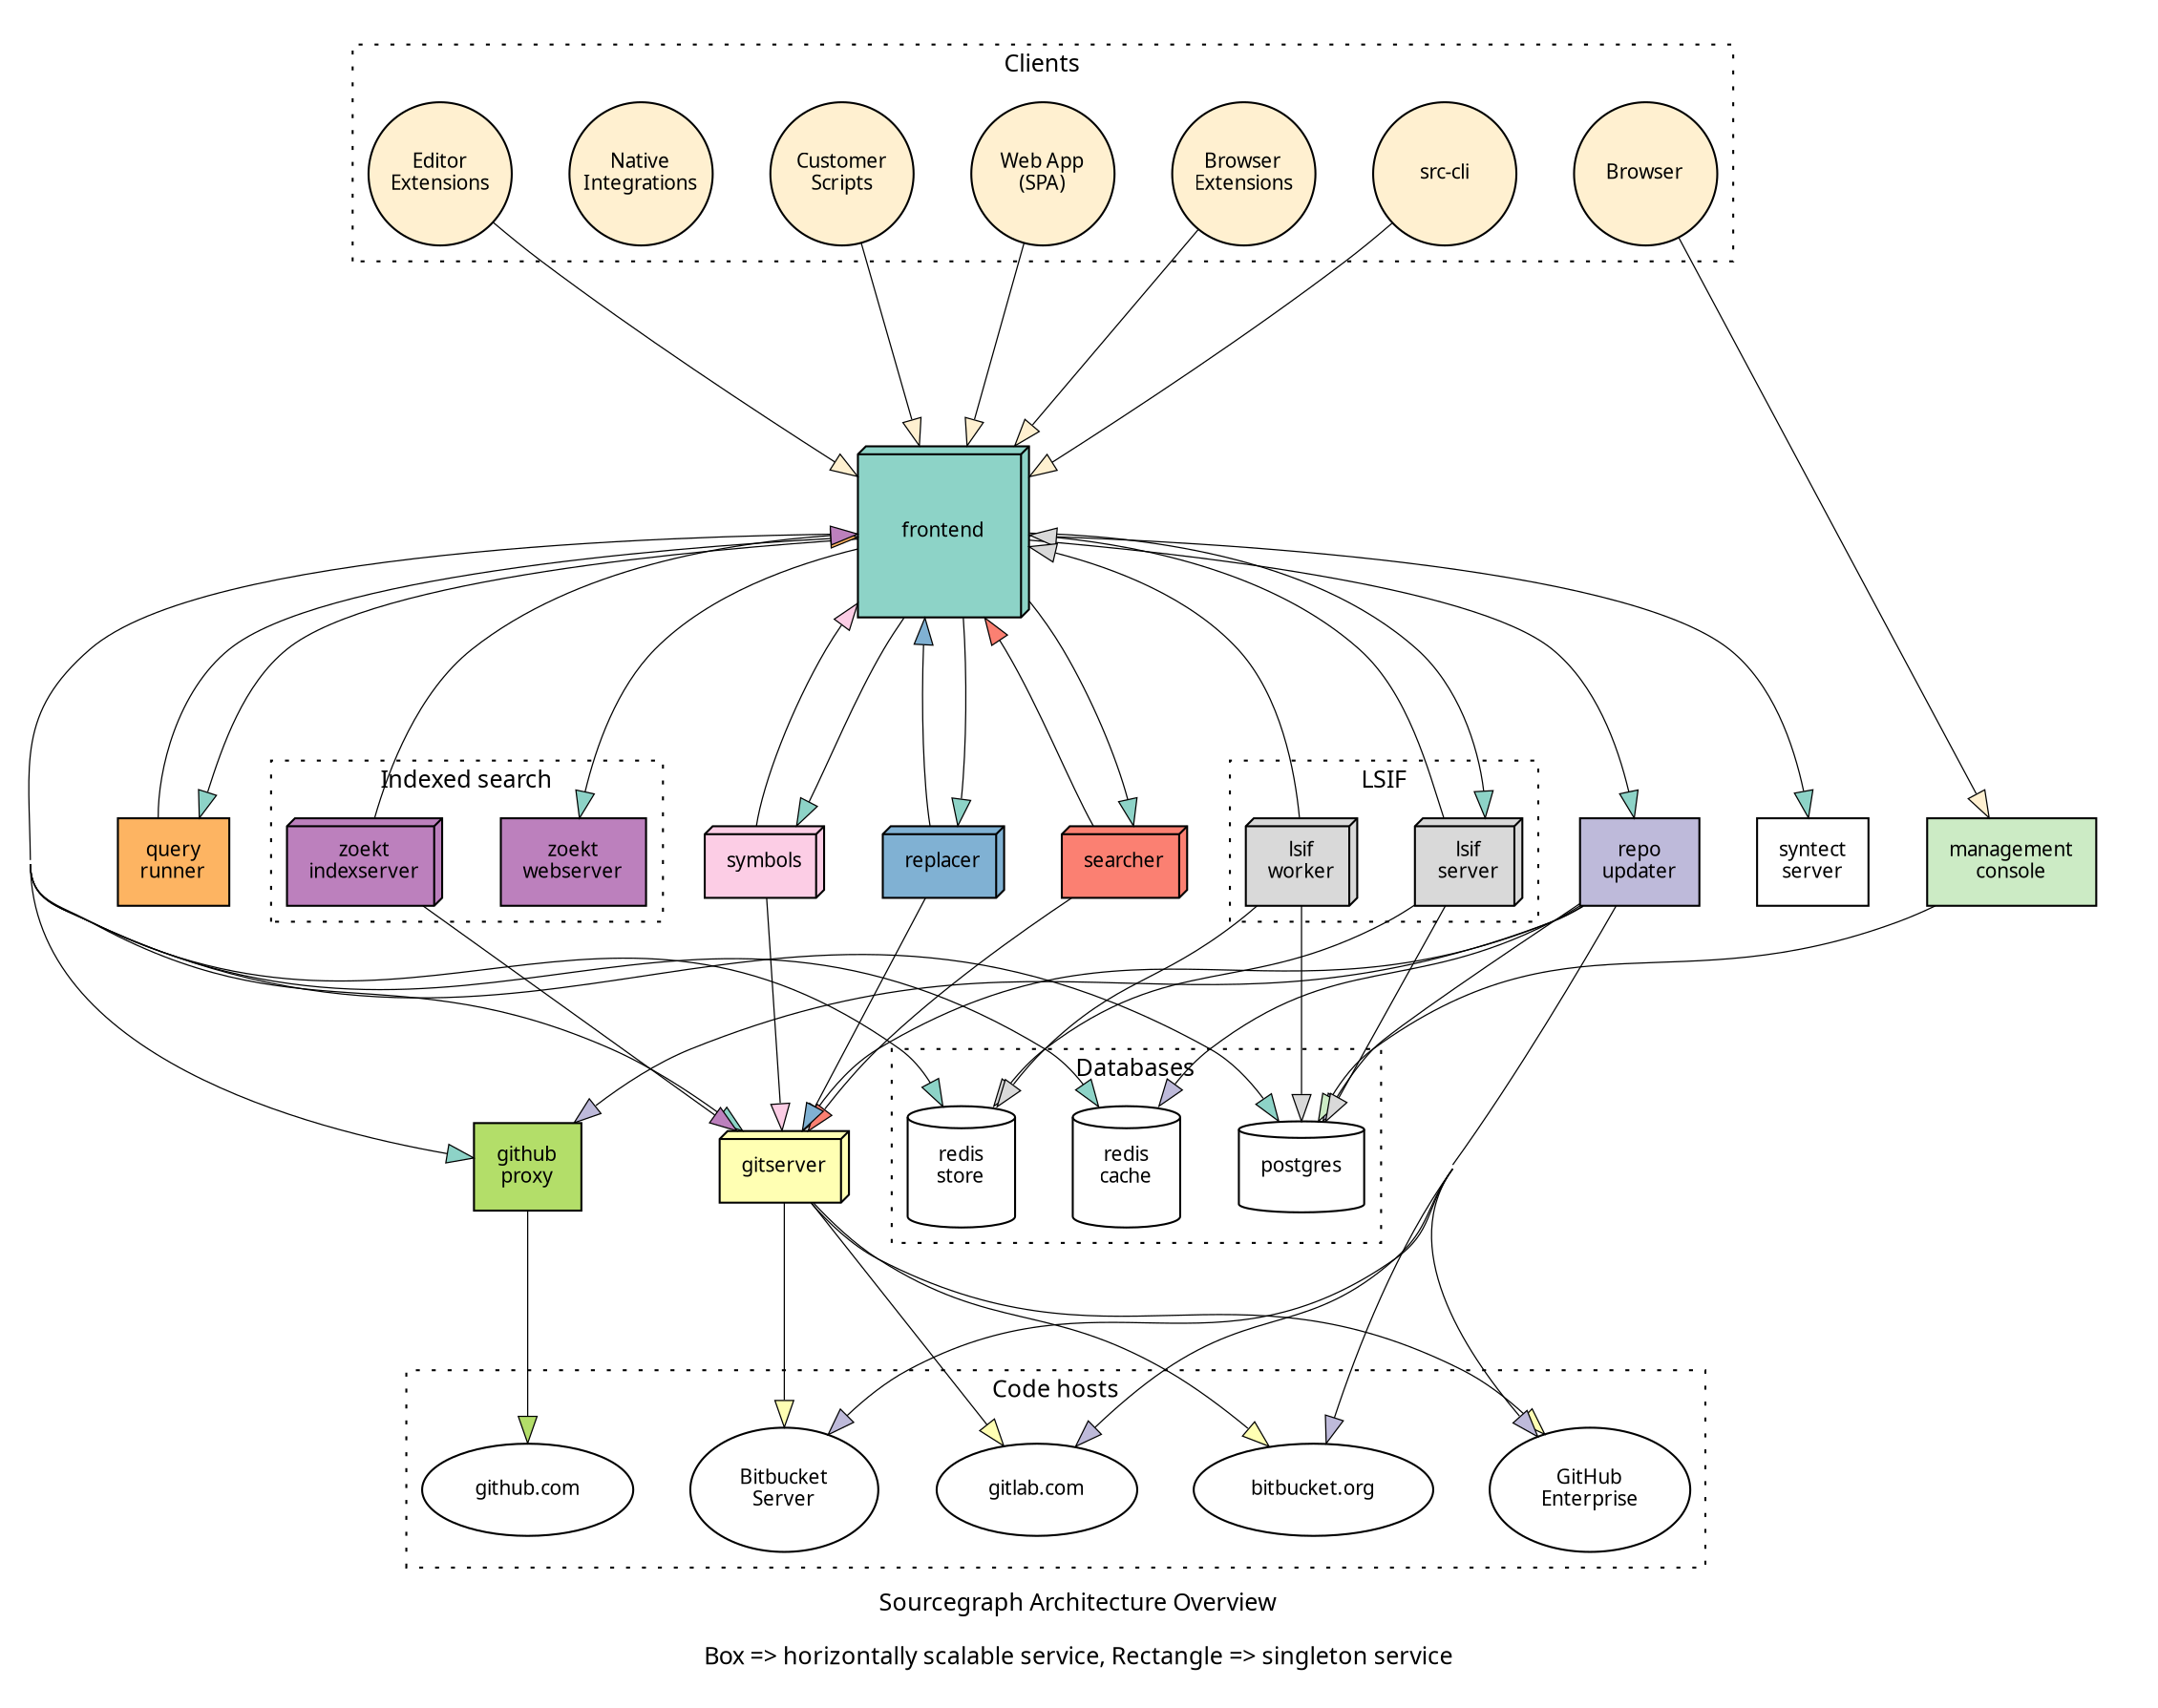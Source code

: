 //
// Generate SVG with: dot -Tsvg -o architecture.svg architecture.dot
//

digraph architecture {
    label="Sourcegraph Architecture Overview\n\nBox => horizontally scalable service, Rectangle => singleton service"
    rankdir=TD
    ratio=fill
    concentrate=true
    ranksep=1.4
    nodesep=0.4

    graph [
        fontname="Iosevka"
        fontsize=12
        pad=0.2
    ]

    node [
        colorscheme="set312"
        style="filled"
        fillcolor="white"
        shape="rectangle"
        fontname="Iosevka"
        fontsize=10
        margin=0.15
    ]

    edge [
        colorscheme="set312"
        penwidth=0.6
        arrowtail=invis
        arrowsize=1.35
    ]

    frontend [
        fixedsize=true
        width=1.2
        height=1.2
        shape="box3d"
        label="frontend"
        fillcolor="1"
        URL="https://github.com/sourcegraph/sourcegraph/tree/master/cmd/frontend"
    ]

    subgraph cluster_services {
        graph [style="invis"]
        rank=same
        gitserver [
            label="gitserver"
            fillcolor="2"
            shape="box3d"
            URL="https://github.com/sourcegraph/sourcegraph/tree/master/cmd/gitserver"
        ]
        repo_updater [
            label="repo\nupdater"
            fillcolor="3"
            URL="https://github.com/sourcegraph/sourcegraph/tree/master/cmd/repo-updater"
        ]
        searcher [
            label="searcher"
            fillcolor="4"
            shape="box3d"
            URL="https://github.com/sourcegraph/sourcegraph/tree/master/cmd/searcher"
        ]
        replacer [
            label="replacer"
            fillcolor="5"
            shape="box3d"
            URL="https://github.com/sourcegraph/sourcegraph/tree/master/cmd/replacer"
        ]
        query_runner [
            label="query\nrunner"
            fillcolor="6"
            URL="https://github.com/sourcegraph/sourcegraph/tree/master/cmd/query-runner"
        ]
        github_proxy [
            label="github\nproxy"
            fillcolor="7"
            URL="https://github.com/sourcegraph/sourcegraph/tree/master/cmd/github-proxy"
        ]
        syntect_server [
            label="syntect\nserver"
            URL="https://github.com/sourcegraph/syntect_server"
        ]
        management_console [
            label="management\nconsole"
            fillcolor="11"
            URL="https://github.com/sourcegraph/sourcegraph/tree/master/cmd/management-console"
        ]
        symbols [
            label="symbols"
            fillcolor="8"
            shape="box3d"
            URL="https://github.com/sourcegraph/sourcegraph/tree/master/cmd/symbols"
        ]

        subgraph cluster_lsif {
            label="LSIF"
            rank="same"
            graph [style="dotted"]
            node [
                fillcolor="9"
                shape="box3d"
            ]

            lsif_server [
                label="lsif\nserver"
                URL="https://github.com/sourcegraph/sourcegraph/tree/master/lsif/src/server"
            ]
            lsif_worker [
                label="lsif\nworker"
                URL="https://github.com/sourcegraph/sourcegraph/tree/master/lsif/src/worker"
            ]
        }

        subgraph cluster_zoekt {
            label="Indexed search"
            rank="same"
            graph [style="dotted"]
            node [fillcolor="10"]

            zoekt_webserver [
                label="zoekt\nwebserver"
                URL="https://github.com/sourcegraph/zoekt/tree/master/cmd/zoekt-webserver"
            ]
            zoekt_indexserver [
                label="zoekt\nindexserver"
                shape="box3d"
                URL="https://github.com/sourcegraph/zoekt/tree/master/cmd/zoekt-sourcegraph-indexserver"
            ]
        }

        subgraph cluster_databases {
            label="Databases"
            rank="same"
            graph [style="dotted"]
            node [shape="cylinder"]

            redis_cache [label="redis\ncache"]
            redis_store [label="redis\nstore"]
            postgres [label="postgres"]
        }
    }

    subgraph cluster_codehosts {
        label="Code hosts"
        rank="same"
        graph [style="dotted"]
        node  [shape="oval"]

        github_dot_com [label="github.com"]
        gitlab_dot_com [label="gitlab.com"]
        bitbucket_cloud [label="bitbucket.org"]
        github_enterprise [label="GitHub\nEnterprise"]
        bitbucket_server [label="Bitbucket\nServer"]
    }

    subgraph cluster_clients {
        label="Clients"
        graph [style="dotted"]
        node [shape="circle" fixedsize="true" width="1" fillcolor="#fff0d0"]
        src_cli [label="src-cli" URL="https://github.com/sourcegraph/src-cli"]
        browser_ext [label="Browser\nExtensions" URL="https://github.com/sourcegraph/sourcegraph/tree/master/browser/"]
        web_app [label="Web App\n(SPA)" URL="https://github.com/sourcegraph/sourcegraph/tree/master/web"]
        customer_scripts [label="Customer\nScripts"]
        editor_ext [label="Editor\nExtensions"]
        native_integrations [label="Native\nIntegrations"]
        browser [label="Browser"]
    }

    frontend -> {
        gitserver
        query_runner
        searcher
        replacer
        repo_updater
        github_proxy
        zoekt_webserver
        postgres
        redis_cache
        redis_store
        syntect_server
        lsif_server
        symbols
    } [
        fillcolor="1"
    ]

    searcher -> {
        frontend,
        gitserver
    } [
        fillcolor="4"
    ]

    replacer -> {
        frontend
        gitserver
    } [
        fillcolor="5"
    ]

    management_console -> postgres [fillcolor="11"]

    query_runner -> frontend [fillcolor="6"]

    symbols -> {
        frontend
        gitserver
    } [
        fillcolor="8"
    ]

    lsif_server -> {
        frontend
        postgres
        redis_store
    } [
        fillcolor="9"
    ]

    lsif_worker -> {
        frontend
        postgres
        redis_store
    } [
        fillcolor="9"
    ]

    repo_updater -> {
        github_proxy
        github_enterprise
        gitlab_dot_com
        bitbucket_server
        bitbucket_cloud
        postgres
        gitserver
        redis_cache
    } [
        fillcolor="3"
    ]

    github_proxy -> github_dot_com [fillcolor="7"]

    gitserver -> {
        github_enterprise
        gitlab_dot_com
        bitbucket_server
        bitbucket_cloud
    } [
        fillcolor="2"
    ]

    zoekt_indexserver -> {
        frontend,
        gitserver
    } [
        fillcolor="10"
    ]

    subgraph client_edges {
        edge [fillcolor="#fff0d0"]
        browser_ext -> frontend
        web_app -> frontend
        src_cli -> frontend
        editor_ext -> frontend
        customer_scripts -> frontend
        browser -> management_console
    }
}
